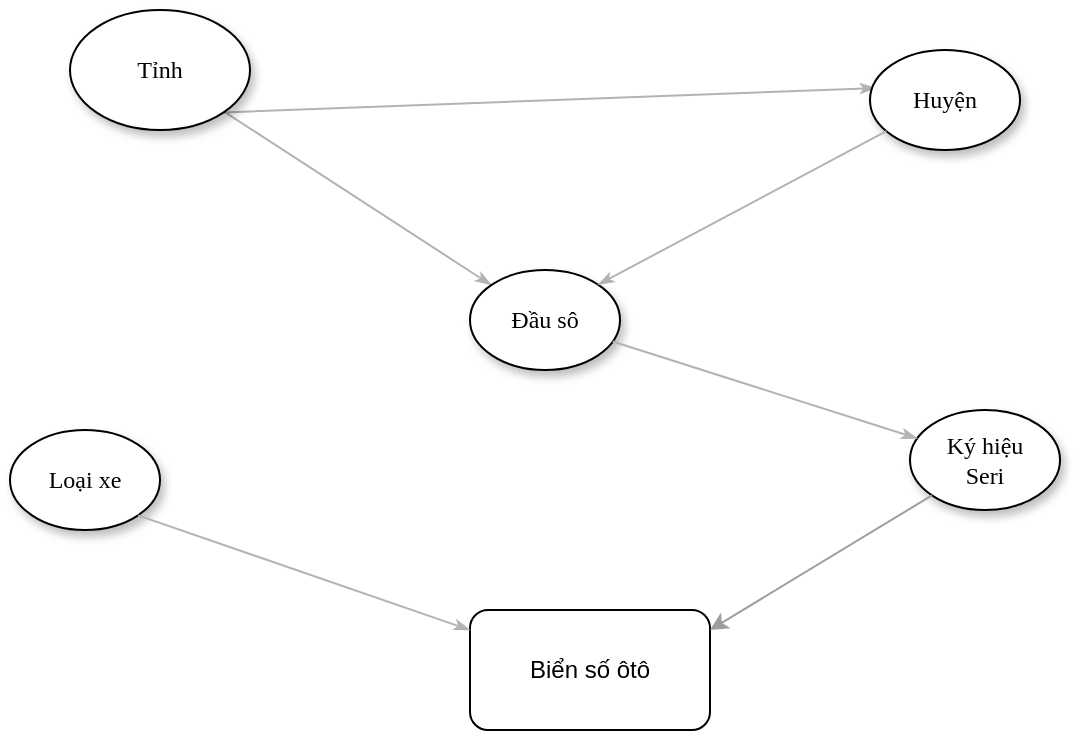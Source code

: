 <mxfile version="20.6.2" type="github">
  <diagram name="Page-1" id="42789a77-a242-8287-6e28-9cd8cfd52e62">
    <mxGraphModel dx="1422" dy="914" grid="1" gridSize="10" guides="1" tooltips="1" connect="1" arrows="1" fold="1" page="1" pageScale="1" pageWidth="1100" pageHeight="850" background="none" math="0" shadow="0">
      <root>
        <mxCell id="0" />
        <mxCell id="1" parent="0" />
        <mxCell id="1ea317790d2ca983-12" style="edgeStyle=none;rounded=1;html=1;labelBackgroundColor=none;startArrow=none;startFill=0;startSize=5;endArrow=classicThin;endFill=1;endSize=5;jettySize=auto;orthogonalLoop=1;strokeColor=#B3B3B3;strokeWidth=1;fontFamily=Verdana;fontSize=12" parent="1" source="1ea317790d2ca983-1" target="1ea317790d2ca983-2" edge="1">
          <mxGeometry relative="1" as="geometry" />
        </mxCell>
        <mxCell id="1ea317790d2ca983-13" value="" style="edgeStyle=none;rounded=1;html=1;labelBackgroundColor=none;startArrow=none;startFill=0;startSize=5;endArrow=classicThin;endFill=1;endSize=5;jettySize=auto;orthogonalLoop=1;strokeColor=#B3B3B3;strokeWidth=1;fontFamily=Verdana;fontSize=12;exitX=1;exitY=1;exitDx=0;exitDy=0;entryX=0.04;entryY=0.38;entryDx=0;entryDy=0;entryPerimeter=0;" parent="1" source="1ea317790d2ca983-1" target="1ea317790d2ca983-9" edge="1">
          <mxGeometry relative="1" as="geometry">
            <mxPoint x="458.01" y="126.08" as="sourcePoint" />
            <mxPoint x="280.119" y="201.559" as="targetPoint" />
          </mxGeometry>
        </mxCell>
        <mxCell id="1ea317790d2ca983-1" value="Tỉnh" style="ellipse;whiteSpace=wrap;html=1;rounded=0;shadow=1;comic=0;labelBackgroundColor=none;strokeWidth=1;fontFamily=Verdana;fontSize=12;align=center;" parent="1" vertex="1">
          <mxGeometry x="290" y="80" width="90" height="60" as="geometry" />
        </mxCell>
        <mxCell id="1ea317790d2ca983-2" value="Đầu sô" style="ellipse;whiteSpace=wrap;html=1;rounded=0;shadow=1;comic=0;labelBackgroundColor=none;strokeWidth=1;fontFamily=Verdana;fontSize=12;align=center;" parent="1" vertex="1">
          <mxGeometry x="490" y="210" width="75" height="50" as="geometry" />
        </mxCell>
        <mxCell id="1ea317790d2ca983-3" value="&lt;span&gt;Ký hiệu&lt;br&gt;Seri&lt;br&gt;&lt;/span&gt;" style="ellipse;whiteSpace=wrap;html=1;rounded=0;shadow=1;comic=0;labelBackgroundColor=none;strokeWidth=1;fontFamily=Verdana;fontSize=12;align=center;" parent="1" vertex="1">
          <mxGeometry x="710" y="280" width="75" height="50" as="geometry" />
        </mxCell>
        <mxCell id="1ea317790d2ca983-9" value="Huyện" style="ellipse;whiteSpace=wrap;html=1;rounded=0;shadow=1;comic=0;labelBackgroundColor=none;strokeWidth=1;fontFamily=Verdana;fontSize=12;align=center;" parent="1" vertex="1">
          <mxGeometry x="690" y="100" width="75" height="50" as="geometry" />
        </mxCell>
        <mxCell id="1ea317790d2ca983-10" value="Loại xe" style="ellipse;whiteSpace=wrap;html=1;rounded=0;shadow=1;comic=0;labelBackgroundColor=none;strokeWidth=1;fontFamily=Verdana;fontSize=12;align=center;" parent="1" vertex="1">
          <mxGeometry x="260" y="290" width="75" height="50" as="geometry" />
        </mxCell>
        <mxCell id="SgPCrgXwQA-2cDelm1Og-2" style="edgeStyle=none;rounded=1;html=1;labelBackgroundColor=none;startArrow=none;startFill=0;startSize=5;endArrow=classicThin;endFill=1;endSize=5;jettySize=auto;orthogonalLoop=1;strokeColor=#B3B3B3;strokeWidth=1;fontFamily=Verdana;fontSize=12;entryX=1;entryY=0;entryDx=0;entryDy=0;" edge="1" parent="1" source="1ea317790d2ca983-9" target="1ea317790d2ca983-2">
          <mxGeometry relative="1" as="geometry">
            <mxPoint x="401.326" y="144.798" as="sourcePoint" />
            <mxPoint x="472.45" y="214.31" as="targetPoint" />
          </mxGeometry>
        </mxCell>
        <mxCell id="SgPCrgXwQA-2cDelm1Og-3" value="Biển số ôtô" style="rounded=1;whiteSpace=wrap;html=1;" vertex="1" parent="1">
          <mxGeometry x="490" y="380" width="120" height="60" as="geometry" />
        </mxCell>
        <mxCell id="SgPCrgXwQA-2cDelm1Og-4" style="edgeStyle=none;rounded=1;html=1;labelBackgroundColor=none;startArrow=none;startFill=0;startSize=5;endArrow=classicThin;endFill=1;endSize=5;jettySize=auto;orthogonalLoop=1;strokeColor=#B3B3B3;strokeWidth=1;fontFamily=Verdana;fontSize=12;exitX=1;exitY=1;exitDx=0;exitDy=0;" edge="1" parent="1" source="1ea317790d2ca983-10">
          <mxGeometry relative="1" as="geometry">
            <mxPoint x="370" y="180" as="sourcePoint" />
            <mxPoint x="490" y="390" as="targetPoint" />
          </mxGeometry>
        </mxCell>
        <mxCell id="SgPCrgXwQA-2cDelm1Og-5" style="edgeStyle=none;rounded=1;html=1;labelBackgroundColor=none;startArrow=none;startFill=0;startSize=5;endArrow=classicThin;endFill=1;endSize=5;jettySize=auto;orthogonalLoop=1;strokeColor=#B3B3B3;strokeWidth=1;fontFamily=Verdana;fontSize=12;" edge="1" parent="1" source="1ea317790d2ca983-2" target="1ea317790d2ca983-3">
          <mxGeometry relative="1" as="geometry">
            <mxPoint x="427.969" y="250.408" as="sourcePoint" />
            <mxPoint x="318.838" y="307.204" as="targetPoint" />
          </mxGeometry>
        </mxCell>
        <mxCell id="SgPCrgXwQA-2cDelm1Og-6" value="" style="endArrow=classic;html=1;rounded=1;exitX=0;exitY=1;exitDx=0;exitDy=0;strokeColor=#9E9E9E;" edge="1" parent="1" source="1ea317790d2ca983-3">
          <mxGeometry width="50" height="50" relative="1" as="geometry">
            <mxPoint x="520" y="490" as="sourcePoint" />
            <mxPoint x="610" y="390" as="targetPoint" />
          </mxGeometry>
        </mxCell>
      </root>
    </mxGraphModel>
  </diagram>
</mxfile>
